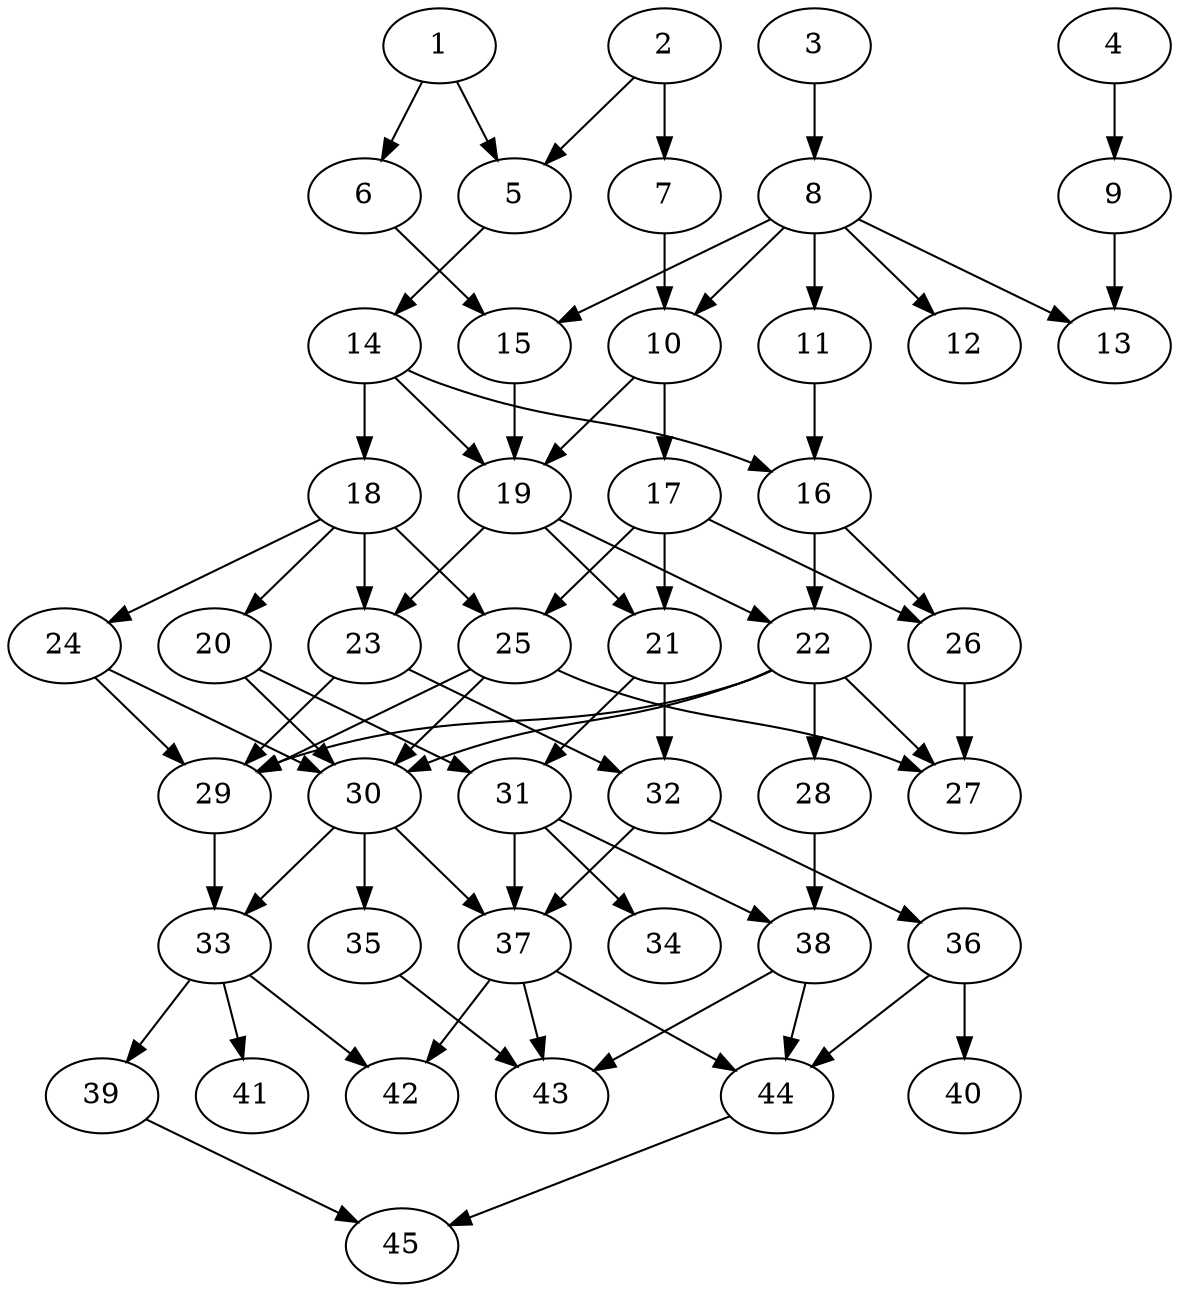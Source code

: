 // DAG automatically generated by daggen at Thu Oct  3 14:07:24 2019
// ./daggen --dot -n 45 --ccr 0.3 --fat 0.5 --regular 0.7 --density 0.5 --mindata 5242880 --maxdata 52428800 
digraph G {
  1 [size="125562880", alpha="0.09", expect_size="37668864"] 
  1 -> 5 [size ="37668864"]
  1 -> 6 [size ="37668864"]
  2 [size="107629227", alpha="0.14", expect_size="32288768"] 
  2 -> 5 [size ="32288768"]
  2 -> 7 [size ="32288768"]
  3 [size="149183147", alpha="0.05", expect_size="44754944"] 
  3 -> 8 [size ="44754944"]
  4 [size="19671040", alpha="0.07", expect_size="5901312"] 
  4 -> 9 [size ="5901312"]
  5 [size="48882347", alpha="0.11", expect_size="14664704"] 
  5 -> 14 [size ="14664704"]
  6 [size="170816853", alpha="0.11", expect_size="51245056"] 
  6 -> 15 [size ="51245056"]
  7 [size="115316053", alpha="0.11", expect_size="34594816"] 
  7 -> 10 [size ="34594816"]
  8 [size="133563733", alpha="0.16", expect_size="40069120"] 
  8 -> 10 [size ="40069120"]
  8 -> 11 [size ="40069120"]
  8 -> 12 [size ="40069120"]
  8 -> 13 [size ="40069120"]
  8 -> 15 [size ="40069120"]
  9 [size="68952747", alpha="0.13", expect_size="20685824"] 
  9 -> 13 [size ="20685824"]
  10 [size="154678613", alpha="0.03", expect_size="46403584"] 
  10 -> 17 [size ="46403584"]
  10 -> 19 [size ="46403584"]
  11 [size="104635733", alpha="0.05", expect_size="31390720"] 
  11 -> 16 [size ="31390720"]
  12 [size="174325760", alpha="0.08", expect_size="52297728"] 
  13 [size="130795520", alpha="0.12", expect_size="39238656"] 
  14 [size="169103360", alpha="0.20", expect_size="50731008"] 
  14 -> 16 [size ="50731008"]
  14 -> 18 [size ="50731008"]
  14 -> 19 [size ="50731008"]
  15 [size="63860053", alpha="0.03", expect_size="19158016"] 
  15 -> 19 [size ="19158016"]
  16 [size="146827947", alpha="0.09", expect_size="44048384"] 
  16 -> 22 [size ="44048384"]
  16 -> 26 [size ="44048384"]
  17 [size="73038507", alpha="0.08", expect_size="21911552"] 
  17 -> 21 [size ="21911552"]
  17 -> 25 [size ="21911552"]
  17 -> 26 [size ="21911552"]
  18 [size="157102080", alpha="0.10", expect_size="47130624"] 
  18 -> 20 [size ="47130624"]
  18 -> 23 [size ="47130624"]
  18 -> 24 [size ="47130624"]
  18 -> 25 [size ="47130624"]
  19 [size="125682347", alpha="0.16", expect_size="37704704"] 
  19 -> 21 [size ="37704704"]
  19 -> 22 [size ="37704704"]
  19 -> 23 [size ="37704704"]
  20 [size="69526187", alpha="0.17", expect_size="20857856"] 
  20 -> 30 [size ="20857856"]
  20 -> 31 [size ="20857856"]
  21 [size="94931627", alpha="0.12", expect_size="28479488"] 
  21 -> 31 [size ="28479488"]
  21 -> 32 [size ="28479488"]
  22 [size="136973653", alpha="0.19", expect_size="41092096"] 
  22 -> 27 [size ="41092096"]
  22 -> 28 [size ="41092096"]
  22 -> 29 [size ="41092096"]
  22 -> 30 [size ="41092096"]
  23 [size="41393493", alpha="0.02", expect_size="12418048"] 
  23 -> 29 [size ="12418048"]
  23 -> 32 [size ="12418048"]
  24 [size="136250027", alpha="0.05", expect_size="40875008"] 
  24 -> 29 [size ="40875008"]
  24 -> 30 [size ="40875008"]
  25 [size="134290773", alpha="0.13", expect_size="40287232"] 
  25 -> 27 [size ="40287232"]
  25 -> 29 [size ="40287232"]
  25 -> 30 [size ="40287232"]
  26 [size="158225067", alpha="0.20", expect_size="47467520"] 
  26 -> 27 [size ="47467520"]
  27 [size="71041707", alpha="0.19", expect_size="21312512"] 
  28 [size="137076053", alpha="0.13", expect_size="41122816"] 
  28 -> 38 [size ="41122816"]
  29 [size="59419307", alpha="0.14", expect_size="17825792"] 
  29 -> 33 [size ="17825792"]
  30 [size="28607147", alpha="0.12", expect_size="8582144"] 
  30 -> 33 [size ="8582144"]
  30 -> 35 [size ="8582144"]
  30 -> 37 [size ="8582144"]
  31 [size="164584107", alpha="0.01", expect_size="49375232"] 
  31 -> 34 [size ="49375232"]
  31 -> 37 [size ="49375232"]
  31 -> 38 [size ="49375232"]
  32 [size="103577600", alpha="0.10", expect_size="31073280"] 
  32 -> 36 [size ="31073280"]
  32 -> 37 [size ="31073280"]
  33 [size="93026987", alpha="0.14", expect_size="27908096"] 
  33 -> 39 [size ="27908096"]
  33 -> 41 [size ="27908096"]
  33 -> 42 [size ="27908096"]
  34 [size="107352747", alpha="0.17", expect_size="32205824"] 
  35 [size="148749653", alpha="0.05", expect_size="44624896"] 
  35 -> 43 [size ="44624896"]
  36 [size="91344213", alpha="0.11", expect_size="27403264"] 
  36 -> 40 [size ="27403264"]
  36 -> 44 [size ="27403264"]
  37 [size="88470187", alpha="0.03", expect_size="26541056"] 
  37 -> 42 [size ="26541056"]
  37 -> 43 [size ="26541056"]
  37 -> 44 [size ="26541056"]
  38 [size="80691200", alpha="0.13", expect_size="24207360"] 
  38 -> 43 [size ="24207360"]
  38 -> 44 [size ="24207360"]
  39 [size="26804907", alpha="0.17", expect_size="8041472"] 
  39 -> 45 [size ="8041472"]
  40 [size="135581013", alpha="0.07", expect_size="40674304"] 
  41 [size="72355840", alpha="0.07", expect_size="21706752"] 
  42 [size="81582080", alpha="0.03", expect_size="24474624"] 
  43 [size="162822827", alpha="0.01", expect_size="48846848"] 
  44 [size="114824533", alpha="0.15", expect_size="34447360"] 
  44 -> 45 [size ="34447360"]
  45 [size="89214293", alpha="0.03", expect_size="26764288"] 
}
